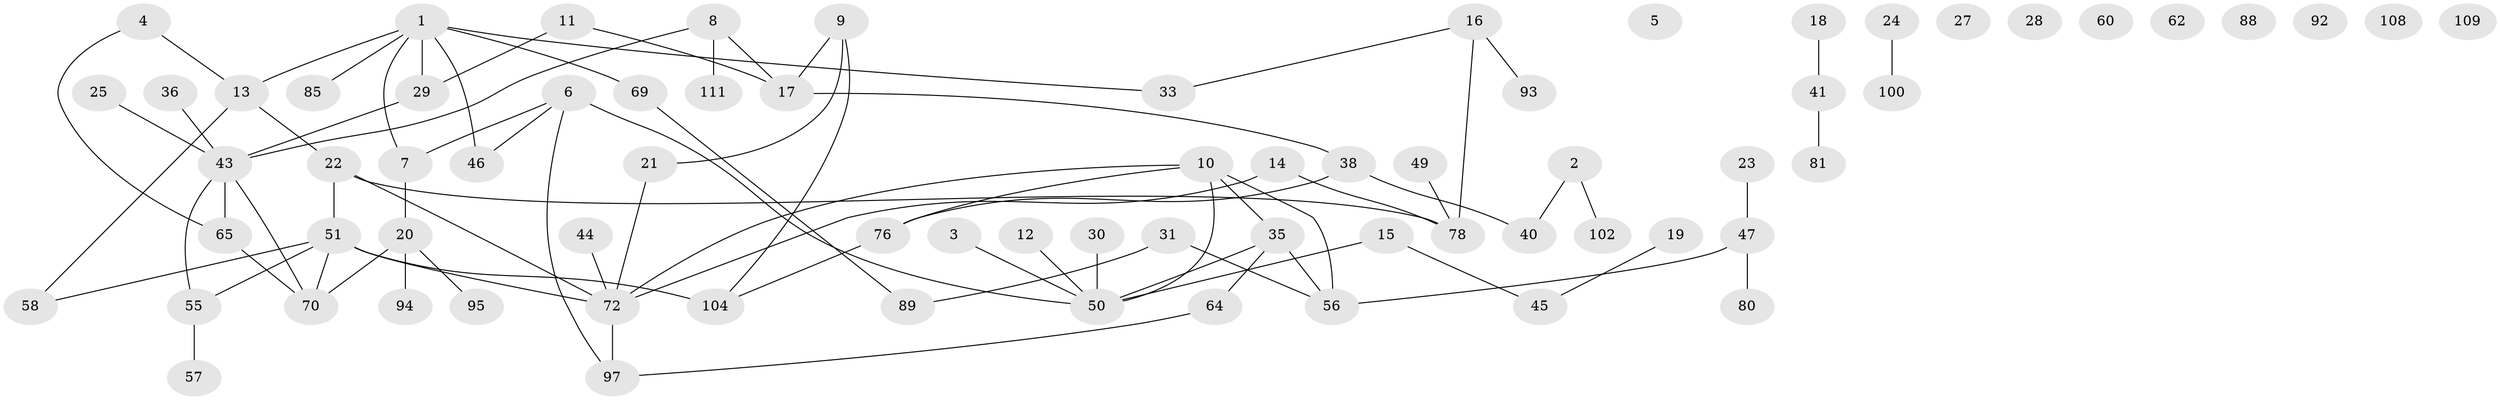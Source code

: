 // Generated by graph-tools (version 1.1) at 2025/23/03/03/25 07:23:28]
// undirected, 73 vertices, 82 edges
graph export_dot {
graph [start="1"]
  node [color=gray90,style=filled];
  1 [super="+34"];
  2 [super="+77"];
  3;
  4 [super="+32"];
  5;
  6 [super="+68"];
  7 [super="+91"];
  8 [super="+48"];
  9;
  10 [super="+105"];
  11;
  12 [super="+53"];
  13 [super="+67"];
  14;
  15;
  16;
  17 [super="+42"];
  18;
  19 [super="+71"];
  20 [super="+66"];
  21 [super="+59"];
  22 [super="+26"];
  23;
  24 [super="+37"];
  25;
  27;
  28;
  29;
  30;
  31;
  33 [super="+39"];
  35 [super="+52"];
  36 [super="+74"];
  38 [super="+99"];
  40 [super="+61"];
  41 [super="+54"];
  43 [super="+79"];
  44;
  45 [super="+84"];
  46 [super="+63"];
  47;
  49 [super="+73"];
  50 [super="+106"];
  51 [super="+90"];
  55;
  56 [super="+75"];
  57 [super="+101"];
  58 [super="+107"];
  60;
  62;
  64 [super="+82"];
  65 [super="+110"];
  69 [super="+86"];
  70 [super="+96"];
  72 [super="+98"];
  76 [super="+103"];
  78 [super="+83"];
  80 [super="+87"];
  81;
  85;
  88;
  89;
  92;
  93;
  94;
  95;
  97;
  100;
  102;
  104;
  108;
  109;
  111;
  1 -- 29;
  1 -- 33;
  1 -- 69;
  1 -- 85;
  1 -- 46;
  1 -- 13;
  1 -- 7;
  2 -- 102;
  2 -- 40;
  3 -- 50;
  4 -- 13;
  4 -- 65;
  6 -- 97;
  6 -- 50;
  6 -- 7;
  6 -- 46;
  7 -- 20;
  8 -- 17;
  8 -- 111;
  8 -- 43;
  9 -- 104;
  9 -- 21;
  9 -- 17;
  10 -- 76;
  10 -- 35;
  10 -- 56 [weight=2];
  10 -- 72;
  10 -- 50;
  11 -- 17;
  11 -- 29;
  12 -- 50;
  13 -- 22;
  13 -- 58;
  14 -- 72;
  14 -- 78;
  15 -- 50;
  15 -- 45;
  16 -- 33;
  16 -- 78;
  16 -- 93;
  17 -- 38;
  18 -- 41;
  19 -- 45;
  20 -- 95;
  20 -- 70;
  20 -- 94;
  21 -- 72;
  22 -- 78;
  22 -- 51;
  22 -- 72;
  23 -- 47;
  24 -- 100;
  25 -- 43;
  29 -- 43;
  30 -- 50;
  31 -- 56;
  31 -- 89;
  35 -- 56;
  35 -- 64;
  35 -- 50;
  36 -- 43;
  38 -- 76;
  38 -- 40;
  41 -- 81;
  43 -- 55;
  43 -- 65;
  43 -- 70;
  44 -- 72;
  47 -- 80;
  47 -- 56;
  49 -- 78;
  51 -- 55;
  51 -- 72;
  51 -- 70;
  51 -- 104;
  51 -- 58;
  55 -- 57;
  64 -- 97;
  65 -- 70;
  69 -- 89;
  72 -- 97;
  76 -- 104;
}
